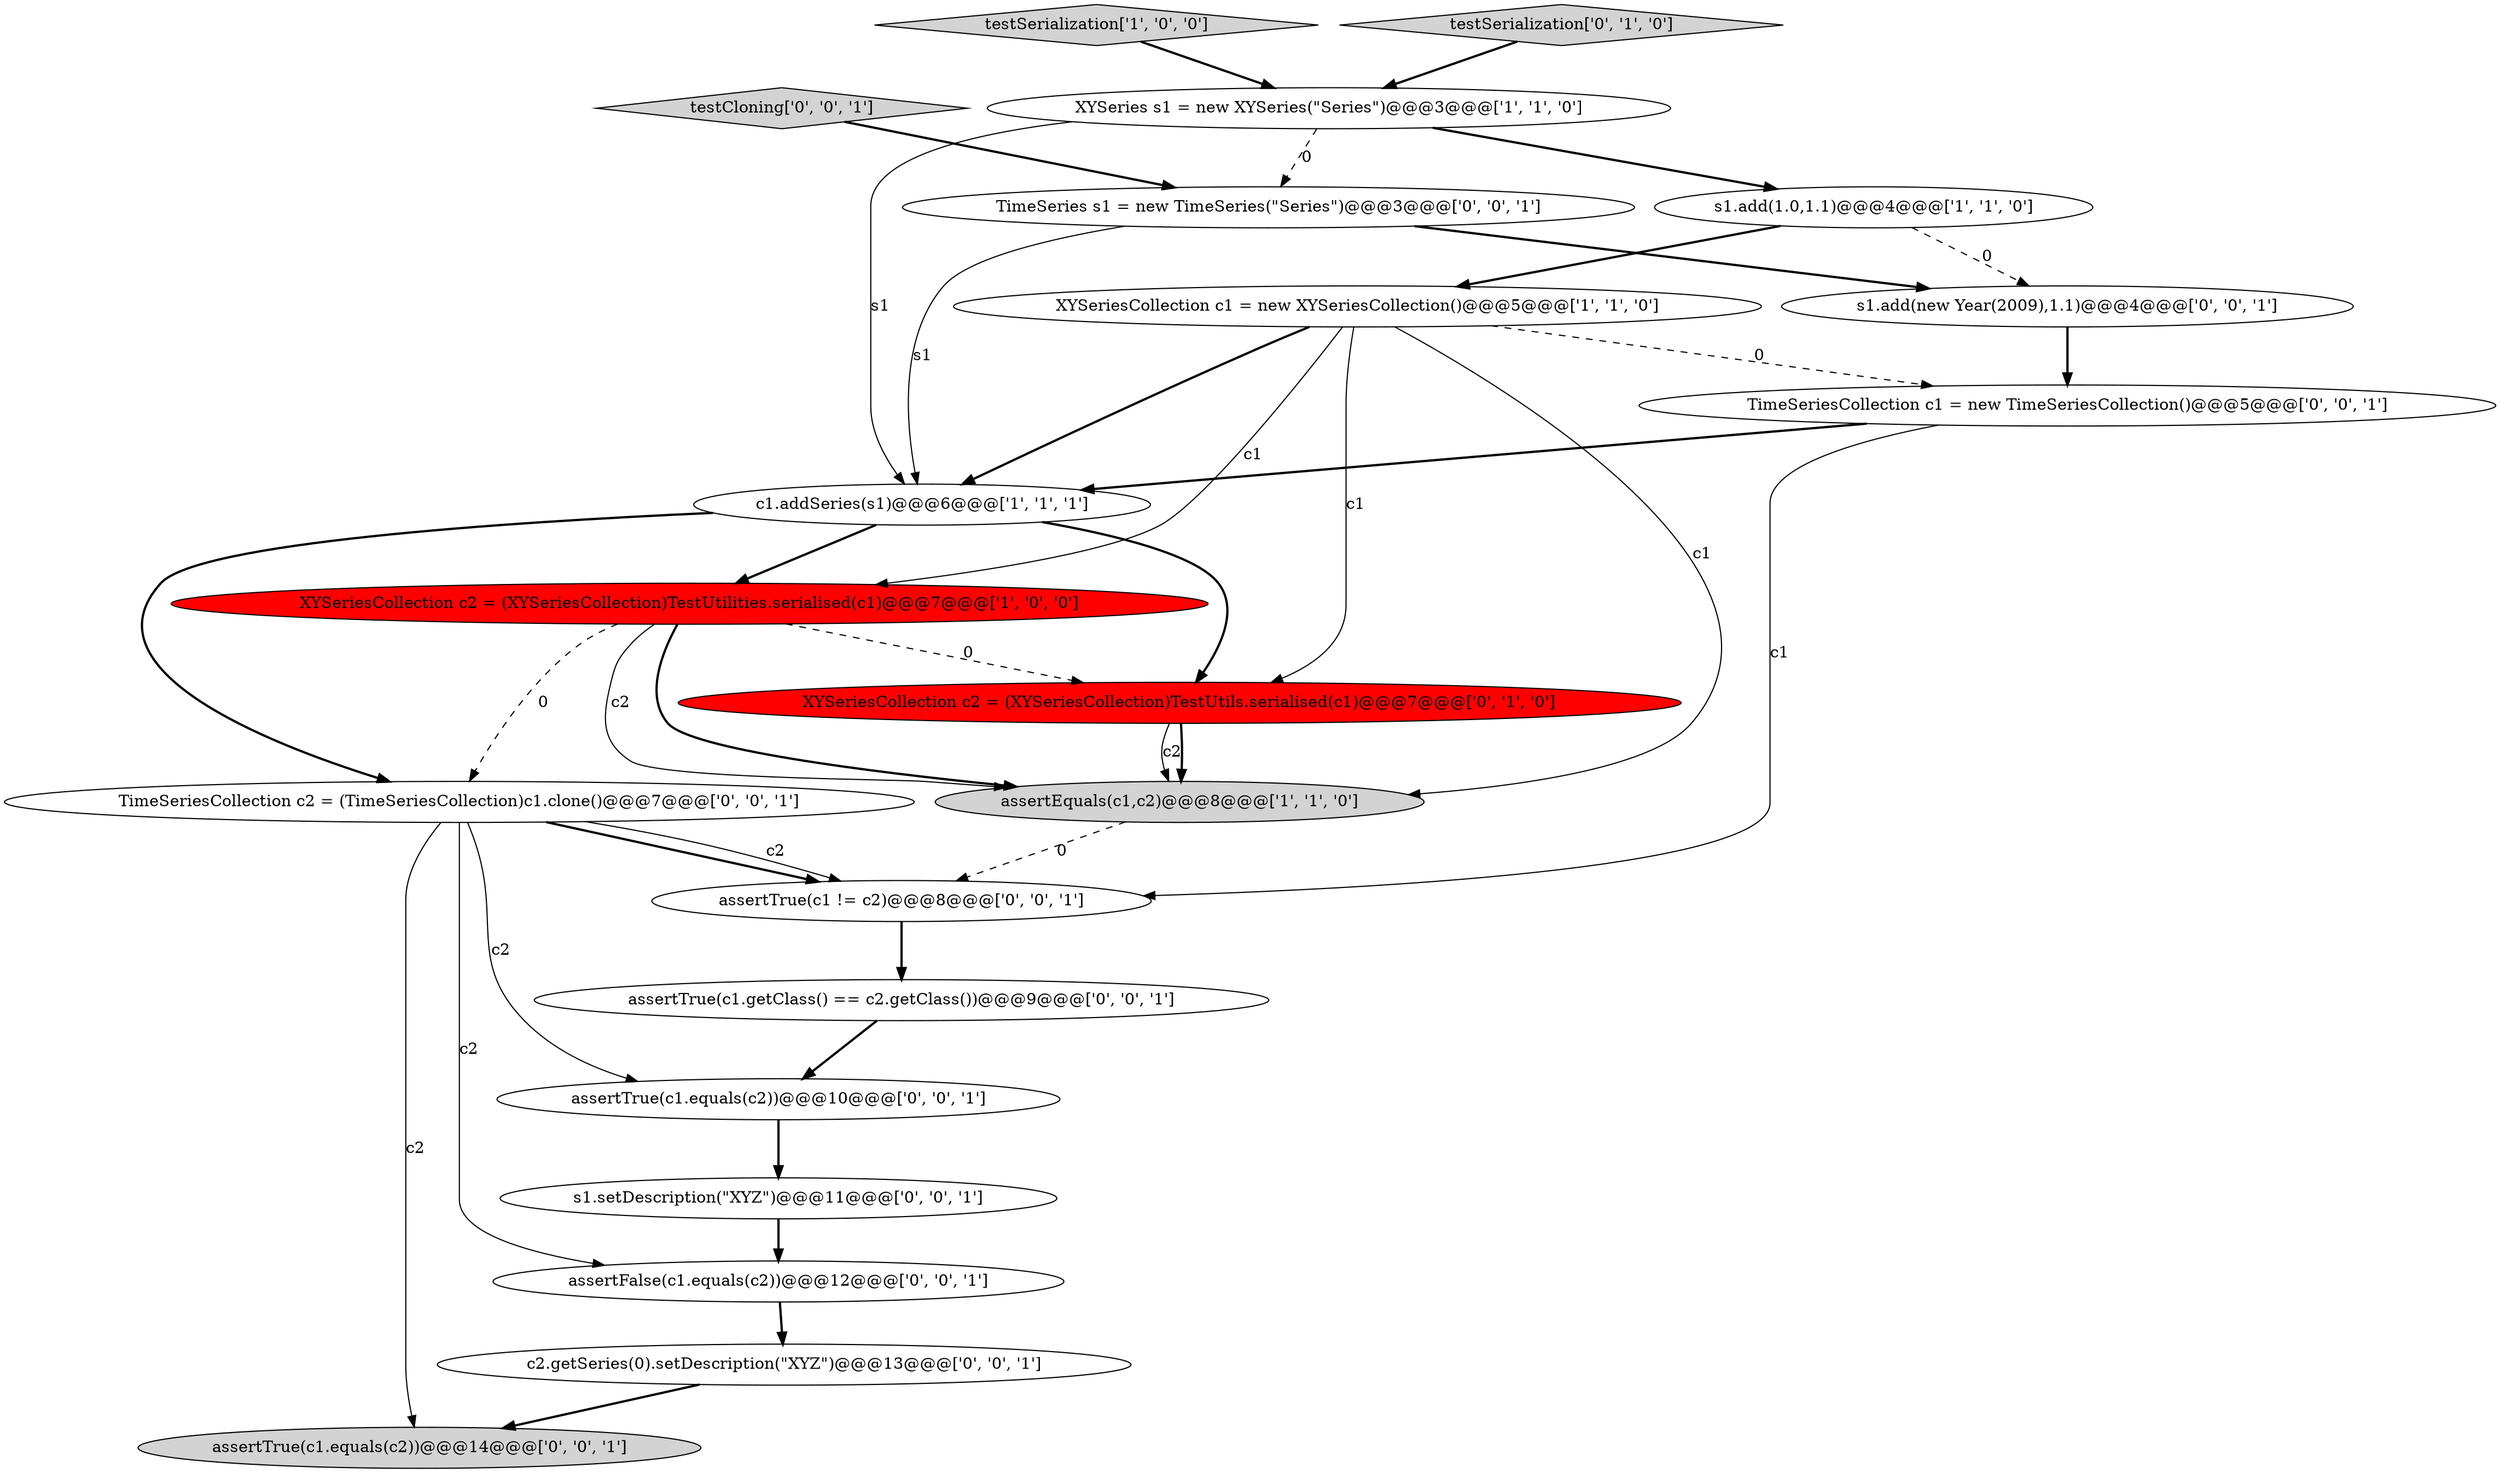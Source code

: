 digraph {
1 [style = filled, label = "assertEquals(c1,c2)@@@8@@@['1', '1', '0']", fillcolor = lightgray, shape = ellipse image = "AAA0AAABBB1BBB"];
5 [style = filled, label = "XYSeries s1 = new XYSeries(\"Series\")@@@3@@@['1', '1', '0']", fillcolor = white, shape = ellipse image = "AAA0AAABBB1BBB"];
11 [style = filled, label = "TimeSeries s1 = new TimeSeries(\"Series\")@@@3@@@['0', '0', '1']", fillcolor = white, shape = ellipse image = "AAA0AAABBB3BBB"];
0 [style = filled, label = "testSerialization['1', '0', '0']", fillcolor = lightgray, shape = diamond image = "AAA0AAABBB1BBB"];
10 [style = filled, label = "TimeSeriesCollection c2 = (TimeSeriesCollection)c1.clone()@@@7@@@['0', '0', '1']", fillcolor = white, shape = ellipse image = "AAA0AAABBB3BBB"];
14 [style = filled, label = "assertTrue(c1.equals(c2))@@@14@@@['0', '0', '1']", fillcolor = lightgray, shape = ellipse image = "AAA0AAABBB3BBB"];
12 [style = filled, label = "TimeSeriesCollection c1 = new TimeSeriesCollection()@@@5@@@['0', '0', '1']", fillcolor = white, shape = ellipse image = "AAA0AAABBB3BBB"];
16 [style = filled, label = "testCloning['0', '0', '1']", fillcolor = lightgray, shape = diamond image = "AAA0AAABBB3BBB"];
19 [style = filled, label = "assertTrue(c1 != c2)@@@8@@@['0', '0', '1']", fillcolor = white, shape = ellipse image = "AAA0AAABBB3BBB"];
15 [style = filled, label = "assertTrue(c1.getClass() == c2.getClass())@@@9@@@['0', '0', '1']", fillcolor = white, shape = ellipse image = "AAA0AAABBB3BBB"];
9 [style = filled, label = "s1.add(new Year(2009),1.1)@@@4@@@['0', '0', '1']", fillcolor = white, shape = ellipse image = "AAA0AAABBB3BBB"];
6 [style = filled, label = "s1.add(1.0,1.1)@@@4@@@['1', '1', '0']", fillcolor = white, shape = ellipse image = "AAA0AAABBB1BBB"];
13 [style = filled, label = "s1.setDescription(\"XYZ\")@@@11@@@['0', '0', '1']", fillcolor = white, shape = ellipse image = "AAA0AAABBB3BBB"];
7 [style = filled, label = "testSerialization['0', '1', '0']", fillcolor = lightgray, shape = diamond image = "AAA0AAABBB2BBB"];
2 [style = filled, label = "XYSeriesCollection c1 = new XYSeriesCollection()@@@5@@@['1', '1', '0']", fillcolor = white, shape = ellipse image = "AAA0AAABBB1BBB"];
18 [style = filled, label = "assertFalse(c1.equals(c2))@@@12@@@['0', '0', '1']", fillcolor = white, shape = ellipse image = "AAA0AAABBB3BBB"];
3 [style = filled, label = "c1.addSeries(s1)@@@6@@@['1', '1', '1']", fillcolor = white, shape = ellipse image = "AAA0AAABBB1BBB"];
8 [style = filled, label = "XYSeriesCollection c2 = (XYSeriesCollection)TestUtils.serialised(c1)@@@7@@@['0', '1', '0']", fillcolor = red, shape = ellipse image = "AAA1AAABBB2BBB"];
17 [style = filled, label = "assertTrue(c1.equals(c2))@@@10@@@['0', '0', '1']", fillcolor = white, shape = ellipse image = "AAA0AAABBB3BBB"];
20 [style = filled, label = "c2.getSeries(0).setDescription(\"XYZ\")@@@13@@@['0', '0', '1']", fillcolor = white, shape = ellipse image = "AAA0AAABBB3BBB"];
4 [style = filled, label = "XYSeriesCollection c2 = (XYSeriesCollection)TestUtilities.serialised(c1)@@@7@@@['1', '0', '0']", fillcolor = red, shape = ellipse image = "AAA1AAABBB1BBB"];
11->3 [style = solid, label="s1"];
16->11 [style = bold, label=""];
12->19 [style = solid, label="c1"];
2->1 [style = solid, label="c1"];
10->19 [style = bold, label=""];
2->3 [style = bold, label=""];
2->4 [style = solid, label="c1"];
6->9 [style = dashed, label="0"];
1->19 [style = dashed, label="0"];
5->3 [style = solid, label="s1"];
20->14 [style = bold, label=""];
11->9 [style = bold, label=""];
3->4 [style = bold, label=""];
10->19 [style = solid, label="c2"];
10->14 [style = solid, label="c2"];
6->2 [style = bold, label=""];
2->8 [style = solid, label="c1"];
8->1 [style = solid, label="c2"];
8->1 [style = bold, label=""];
3->10 [style = bold, label=""];
2->12 [style = dashed, label="0"];
18->20 [style = bold, label=""];
15->17 [style = bold, label=""];
7->5 [style = bold, label=""];
4->1 [style = solid, label="c2"];
5->6 [style = bold, label=""];
10->18 [style = solid, label="c2"];
5->11 [style = dashed, label="0"];
3->8 [style = bold, label=""];
4->8 [style = dashed, label="0"];
4->1 [style = bold, label=""];
12->3 [style = bold, label=""];
9->12 [style = bold, label=""];
17->13 [style = bold, label=""];
19->15 [style = bold, label=""];
4->10 [style = dashed, label="0"];
10->17 [style = solid, label="c2"];
13->18 [style = bold, label=""];
0->5 [style = bold, label=""];
}
